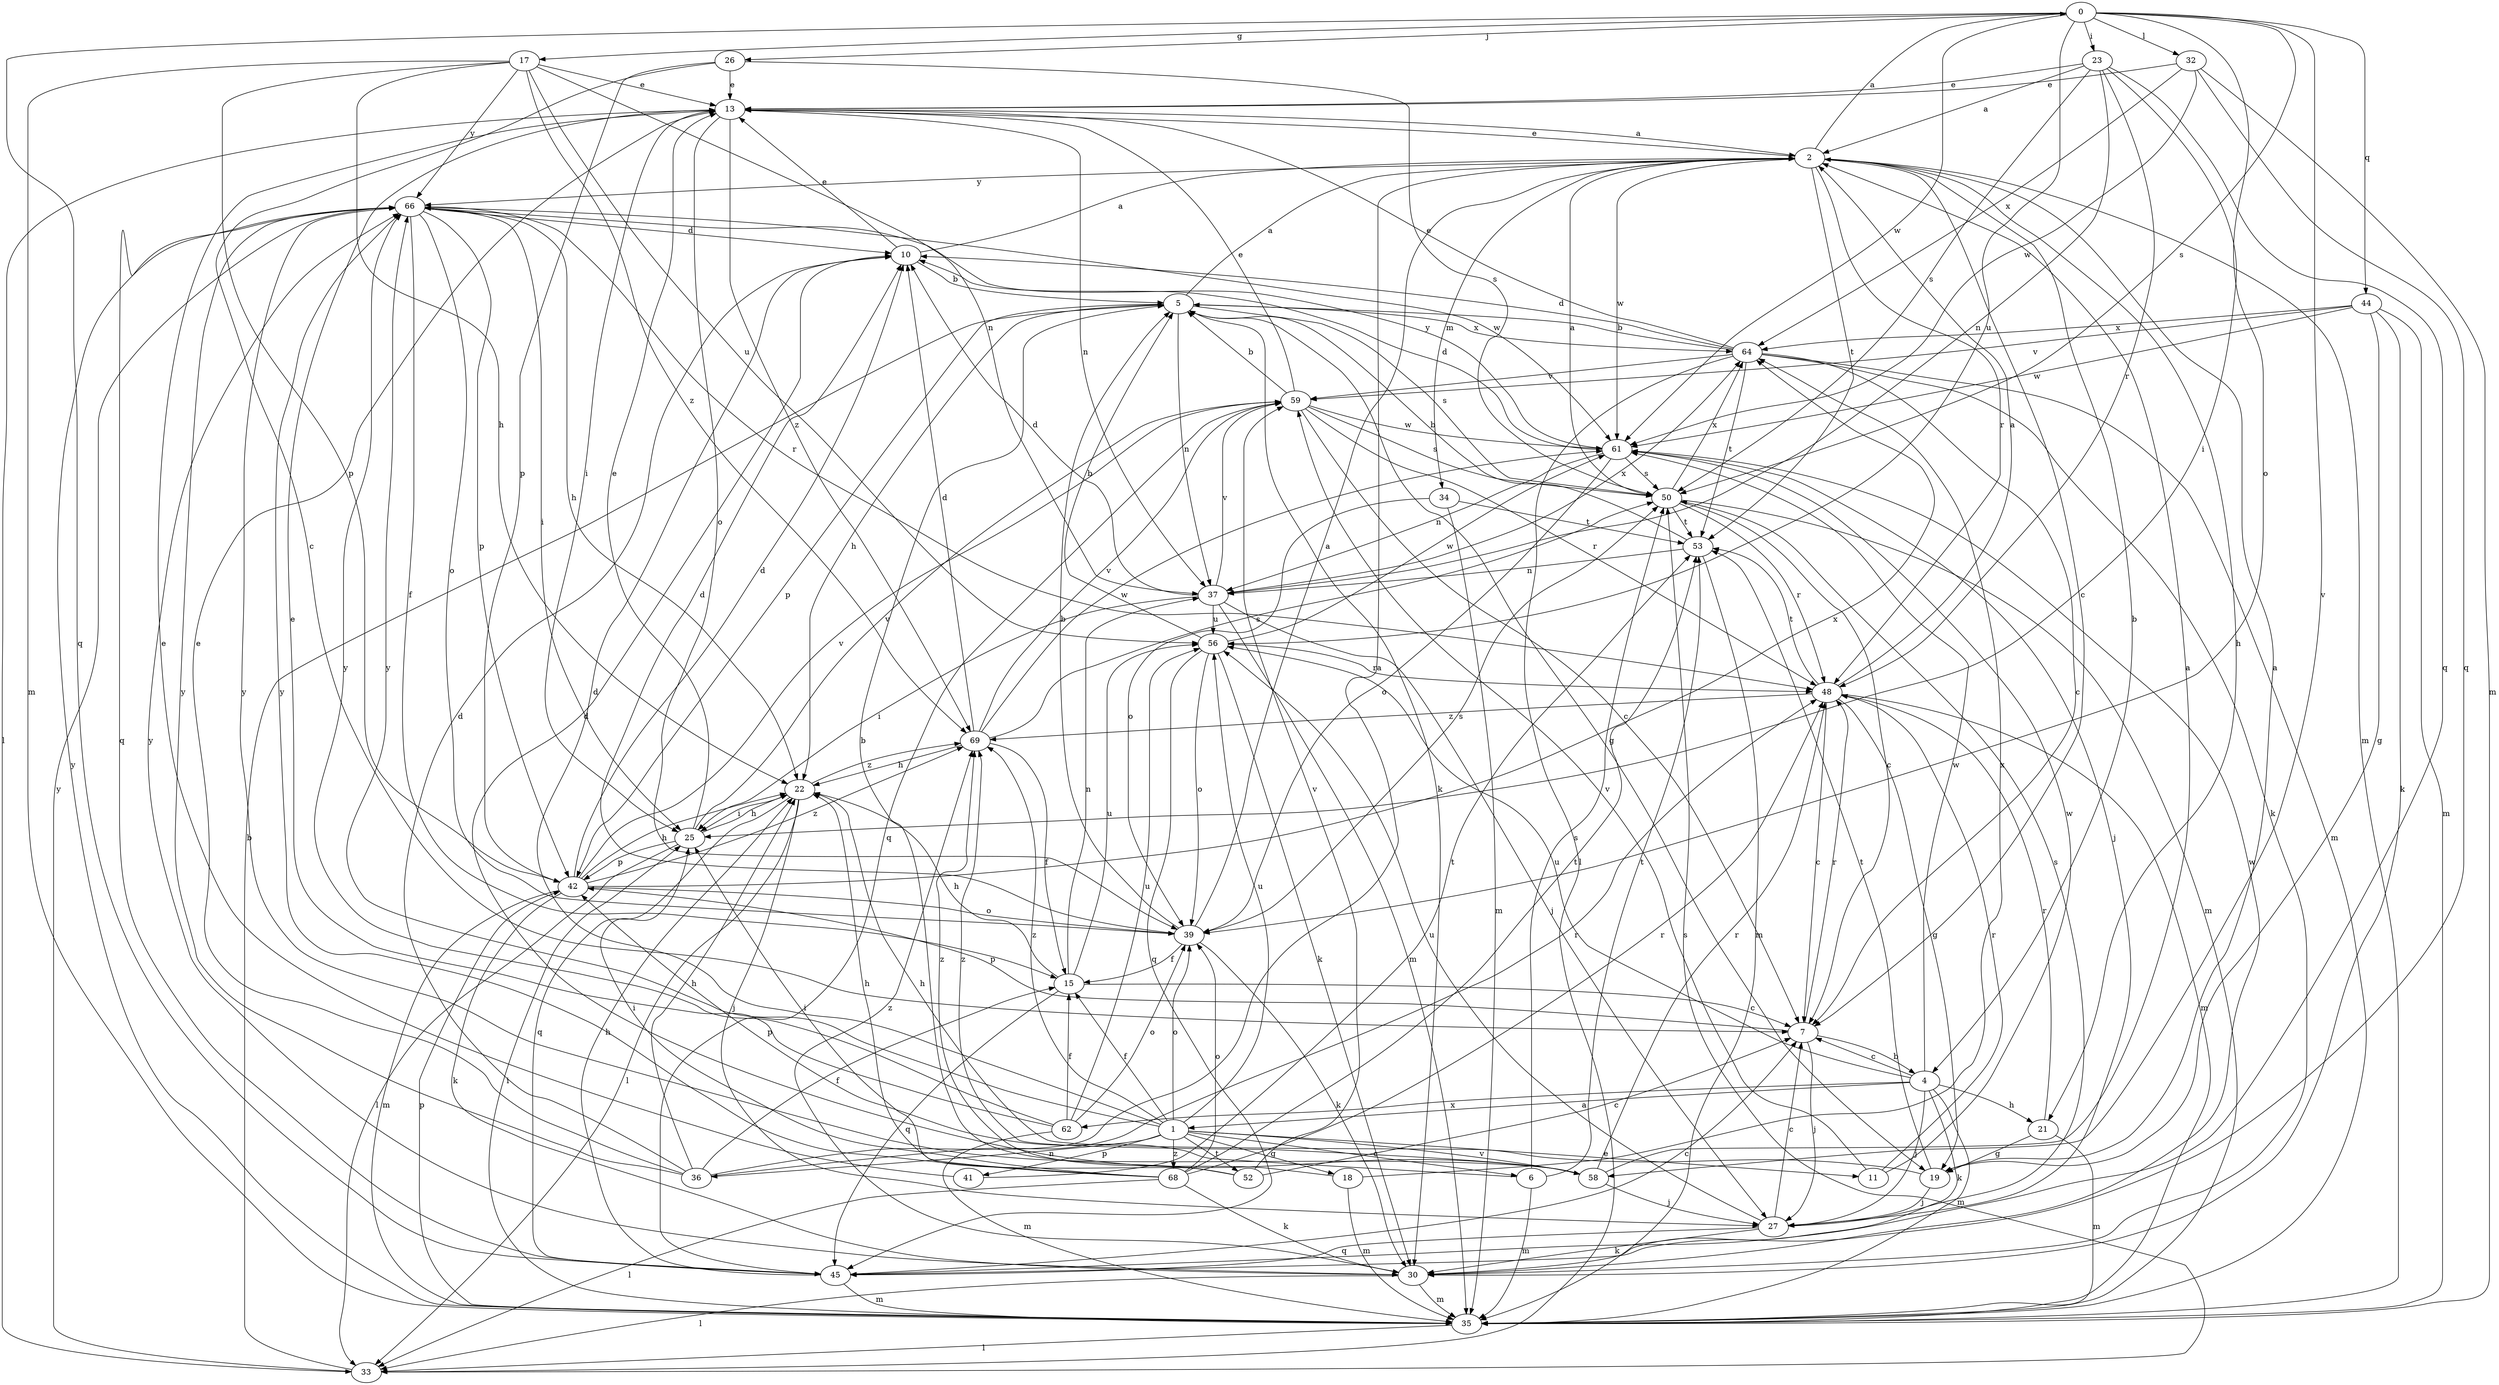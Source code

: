 strict digraph  {
0;
1;
2;
4;
5;
6;
7;
10;
11;
13;
15;
17;
18;
19;
21;
22;
23;
25;
26;
27;
30;
32;
33;
34;
35;
36;
37;
39;
41;
42;
44;
45;
48;
50;
52;
53;
56;
58;
59;
61;
62;
64;
66;
68;
69;
0 -> 17  [label=g];
0 -> 23  [label=i];
0 -> 26  [label=j];
0 -> 32  [label=l];
0 -> 39  [label=o];
0 -> 44  [label=q];
0 -> 45  [label=q];
0 -> 50  [label=s];
0 -> 56  [label=u];
0 -> 58  [label=v];
0 -> 61  [label=w];
1 -> 6  [label=c];
1 -> 10  [label=d];
1 -> 11  [label=e];
1 -> 15  [label=f];
1 -> 18  [label=g];
1 -> 36  [label=n];
1 -> 39  [label=o];
1 -> 41  [label=p];
1 -> 52  [label=t];
1 -> 56  [label=u];
1 -> 58  [label=v];
1 -> 66  [label=y];
1 -> 68  [label=z];
1 -> 69  [label=z];
2 -> 0  [label=a];
2 -> 4  [label=b];
2 -> 7  [label=c];
2 -> 13  [label=e];
2 -> 21  [label=h];
2 -> 34  [label=m];
2 -> 35  [label=m];
2 -> 48  [label=r];
2 -> 53  [label=t];
2 -> 61  [label=w];
2 -> 66  [label=y];
4 -> 1  [label=a];
4 -> 7  [label=c];
4 -> 21  [label=h];
4 -> 27  [label=j];
4 -> 30  [label=k];
4 -> 35  [label=m];
4 -> 56  [label=u];
4 -> 61  [label=w];
4 -> 62  [label=x];
5 -> 2  [label=a];
5 -> 19  [label=g];
5 -> 22  [label=h];
5 -> 30  [label=k];
5 -> 37  [label=n];
5 -> 42  [label=p];
5 -> 50  [label=s];
5 -> 64  [label=x];
6 -> 35  [label=m];
6 -> 42  [label=p];
6 -> 50  [label=s];
6 -> 53  [label=t];
7 -> 4  [label=b];
7 -> 27  [label=j];
7 -> 42  [label=p];
7 -> 48  [label=r];
10 -> 2  [label=a];
10 -> 5  [label=b];
10 -> 13  [label=e];
11 -> 48  [label=r];
11 -> 59  [label=v];
11 -> 61  [label=w];
13 -> 2  [label=a];
13 -> 25  [label=i];
13 -> 33  [label=l];
13 -> 37  [label=n];
13 -> 39  [label=o];
13 -> 69  [label=z];
15 -> 7  [label=c];
15 -> 22  [label=h];
15 -> 37  [label=n];
15 -> 45  [label=q];
15 -> 56  [label=u];
17 -> 13  [label=e];
17 -> 22  [label=h];
17 -> 35  [label=m];
17 -> 37  [label=n];
17 -> 42  [label=p];
17 -> 56  [label=u];
17 -> 66  [label=y];
17 -> 69  [label=z];
18 -> 35  [label=m];
18 -> 64  [label=x];
18 -> 69  [label=z];
19 -> 2  [label=a];
19 -> 22  [label=h];
19 -> 27  [label=j];
19 -> 53  [label=t];
21 -> 19  [label=g];
21 -> 35  [label=m];
21 -> 48  [label=r];
22 -> 25  [label=i];
22 -> 27  [label=j];
22 -> 33  [label=l];
22 -> 45  [label=q];
22 -> 69  [label=z];
23 -> 2  [label=a];
23 -> 13  [label=e];
23 -> 25  [label=i];
23 -> 37  [label=n];
23 -> 45  [label=q];
23 -> 48  [label=r];
23 -> 50  [label=s];
25 -> 13  [label=e];
25 -> 22  [label=h];
25 -> 33  [label=l];
25 -> 42  [label=p];
25 -> 59  [label=v];
26 -> 7  [label=c];
26 -> 13  [label=e];
26 -> 42  [label=p];
26 -> 50  [label=s];
27 -> 7  [label=c];
27 -> 30  [label=k];
27 -> 45  [label=q];
27 -> 50  [label=s];
27 -> 56  [label=u];
30 -> 33  [label=l];
30 -> 35  [label=m];
30 -> 61  [label=w];
30 -> 66  [label=y];
30 -> 69  [label=z];
32 -> 13  [label=e];
32 -> 35  [label=m];
32 -> 45  [label=q];
32 -> 61  [label=w];
32 -> 64  [label=x];
33 -> 5  [label=b];
33 -> 50  [label=s];
33 -> 66  [label=y];
34 -> 35  [label=m];
34 -> 39  [label=o];
34 -> 53  [label=t];
35 -> 25  [label=i];
35 -> 33  [label=l];
35 -> 42  [label=p];
35 -> 66  [label=y];
36 -> 2  [label=a];
36 -> 10  [label=d];
36 -> 13  [label=e];
36 -> 15  [label=f];
36 -> 22  [label=h];
36 -> 48  [label=r];
36 -> 66  [label=y];
37 -> 10  [label=d];
37 -> 25  [label=i];
37 -> 27  [label=j];
37 -> 35  [label=m];
37 -> 56  [label=u];
37 -> 59  [label=v];
37 -> 64  [label=x];
39 -> 2  [label=a];
39 -> 5  [label=b];
39 -> 10  [label=d];
39 -> 15  [label=f];
39 -> 30  [label=k];
39 -> 50  [label=s];
41 -> 13  [label=e];
41 -> 53  [label=t];
42 -> 10  [label=d];
42 -> 22  [label=h];
42 -> 30  [label=k];
42 -> 35  [label=m];
42 -> 39  [label=o];
42 -> 59  [label=v];
42 -> 64  [label=x];
42 -> 69  [label=z];
44 -> 19  [label=g];
44 -> 30  [label=k];
44 -> 35  [label=m];
44 -> 59  [label=v];
44 -> 61  [label=w];
44 -> 64  [label=x];
45 -> 7  [label=c];
45 -> 22  [label=h];
45 -> 35  [label=m];
48 -> 2  [label=a];
48 -> 7  [label=c];
48 -> 19  [label=g];
48 -> 35  [label=m];
48 -> 53  [label=t];
48 -> 69  [label=z];
50 -> 2  [label=a];
50 -> 7  [label=c];
50 -> 35  [label=m];
50 -> 48  [label=r];
50 -> 53  [label=t];
50 -> 64  [label=x];
52 -> 5  [label=b];
52 -> 7  [label=c];
52 -> 25  [label=i];
52 -> 59  [label=v];
53 -> 5  [label=b];
53 -> 35  [label=m];
53 -> 37  [label=n];
56 -> 5  [label=b];
56 -> 30  [label=k];
56 -> 39  [label=o];
56 -> 45  [label=q];
56 -> 48  [label=r];
56 -> 61  [label=w];
58 -> 2  [label=a];
58 -> 10  [label=d];
58 -> 27  [label=j];
58 -> 48  [label=r];
58 -> 66  [label=y];
58 -> 69  [label=z];
59 -> 5  [label=b];
59 -> 7  [label=c];
59 -> 13  [label=e];
59 -> 45  [label=q];
59 -> 48  [label=r];
59 -> 50  [label=s];
59 -> 61  [label=w];
61 -> 10  [label=d];
61 -> 27  [label=j];
61 -> 37  [label=n];
61 -> 39  [label=o];
61 -> 50  [label=s];
61 -> 66  [label=y];
62 -> 13  [label=e];
62 -> 15  [label=f];
62 -> 35  [label=m];
62 -> 39  [label=o];
62 -> 56  [label=u];
62 -> 66  [label=y];
64 -> 5  [label=b];
64 -> 7  [label=c];
64 -> 10  [label=d];
64 -> 13  [label=e];
64 -> 30  [label=k];
64 -> 33  [label=l];
64 -> 35  [label=m];
64 -> 53  [label=t];
64 -> 59  [label=v];
66 -> 10  [label=d];
66 -> 15  [label=f];
66 -> 22  [label=h];
66 -> 25  [label=i];
66 -> 39  [label=o];
66 -> 42  [label=p];
66 -> 45  [label=q];
66 -> 48  [label=r];
66 -> 61  [label=w];
68 -> 22  [label=h];
68 -> 25  [label=i];
68 -> 30  [label=k];
68 -> 33  [label=l];
68 -> 39  [label=o];
68 -> 48  [label=r];
68 -> 53  [label=t];
68 -> 66  [label=y];
69 -> 10  [label=d];
69 -> 15  [label=f];
69 -> 22  [label=h];
69 -> 50  [label=s];
69 -> 59  [label=v];
69 -> 61  [label=w];
}
